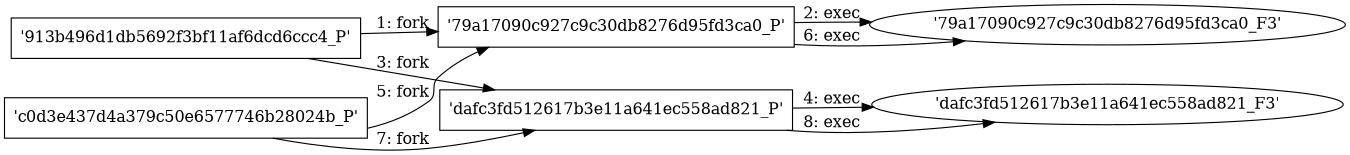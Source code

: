 digraph "D:\Learning\Paper\apt\基于CTI的攻击预警\Dataset\攻击图\ASGfromALLCTI\Disassembler and Runtime Analysis.dot" {
rankdir="LR"
size="9"
fixedsize="false"
splines="true"
nodesep=0.3
ranksep=0
fontsize=10
overlap="scalexy"
engine= "neato"
	"'913b496d1db5692f3bf11af6dcd6ccc4_P'" [node_type=Process shape=box]
	"'79a17090c927c9c30db8276d95fd3ca0_P'" [node_type=Process shape=box]
	"'913b496d1db5692f3bf11af6dcd6ccc4_P'" -> "'79a17090c927c9c30db8276d95fd3ca0_P'" [label="1: fork"]
	"'79a17090c927c9c30db8276d95fd3ca0_P'" [node_type=Process shape=box]
	"'79a17090c927c9c30db8276d95fd3ca0_F3'" [node_type=File shape=ellipse]
	"'79a17090c927c9c30db8276d95fd3ca0_P'" -> "'79a17090c927c9c30db8276d95fd3ca0_F3'" [label="2: exec"]
	"'913b496d1db5692f3bf11af6dcd6ccc4_P'" [node_type=Process shape=box]
	"'dafc3fd512617b3e11a641ec558ad821_P'" [node_type=Process shape=box]
	"'913b496d1db5692f3bf11af6dcd6ccc4_P'" -> "'dafc3fd512617b3e11a641ec558ad821_P'" [label="3: fork"]
	"'dafc3fd512617b3e11a641ec558ad821_P'" [node_type=Process shape=box]
	"'dafc3fd512617b3e11a641ec558ad821_F3'" [node_type=File shape=ellipse]
	"'dafc3fd512617b3e11a641ec558ad821_P'" -> "'dafc3fd512617b3e11a641ec558ad821_F3'" [label="4: exec"]
	"'c0d3e437d4a379c50e6577746b28024b_P'" [node_type=Process shape=box]
	"'79a17090c927c9c30db8276d95fd3ca0_P'" [node_type=Process shape=box]
	"'c0d3e437d4a379c50e6577746b28024b_P'" -> "'79a17090c927c9c30db8276d95fd3ca0_P'" [label="5: fork"]
	"'79a17090c927c9c30db8276d95fd3ca0_P'" [node_type=Process shape=box]
	"'79a17090c927c9c30db8276d95fd3ca0_F3'" [node_type=File shape=ellipse]
	"'79a17090c927c9c30db8276d95fd3ca0_P'" -> "'79a17090c927c9c30db8276d95fd3ca0_F3'" [label="6: exec"]
	"'c0d3e437d4a379c50e6577746b28024b_P'" [node_type=Process shape=box]
	"'dafc3fd512617b3e11a641ec558ad821_P'" [node_type=Process shape=box]
	"'c0d3e437d4a379c50e6577746b28024b_P'" -> "'dafc3fd512617b3e11a641ec558ad821_P'" [label="7: fork"]
	"'dafc3fd512617b3e11a641ec558ad821_P'" [node_type=Process shape=box]
	"'dafc3fd512617b3e11a641ec558ad821_F3'" [node_type=File shape=ellipse]
	"'dafc3fd512617b3e11a641ec558ad821_P'" -> "'dafc3fd512617b3e11a641ec558ad821_F3'" [label="8: exec"]
}
